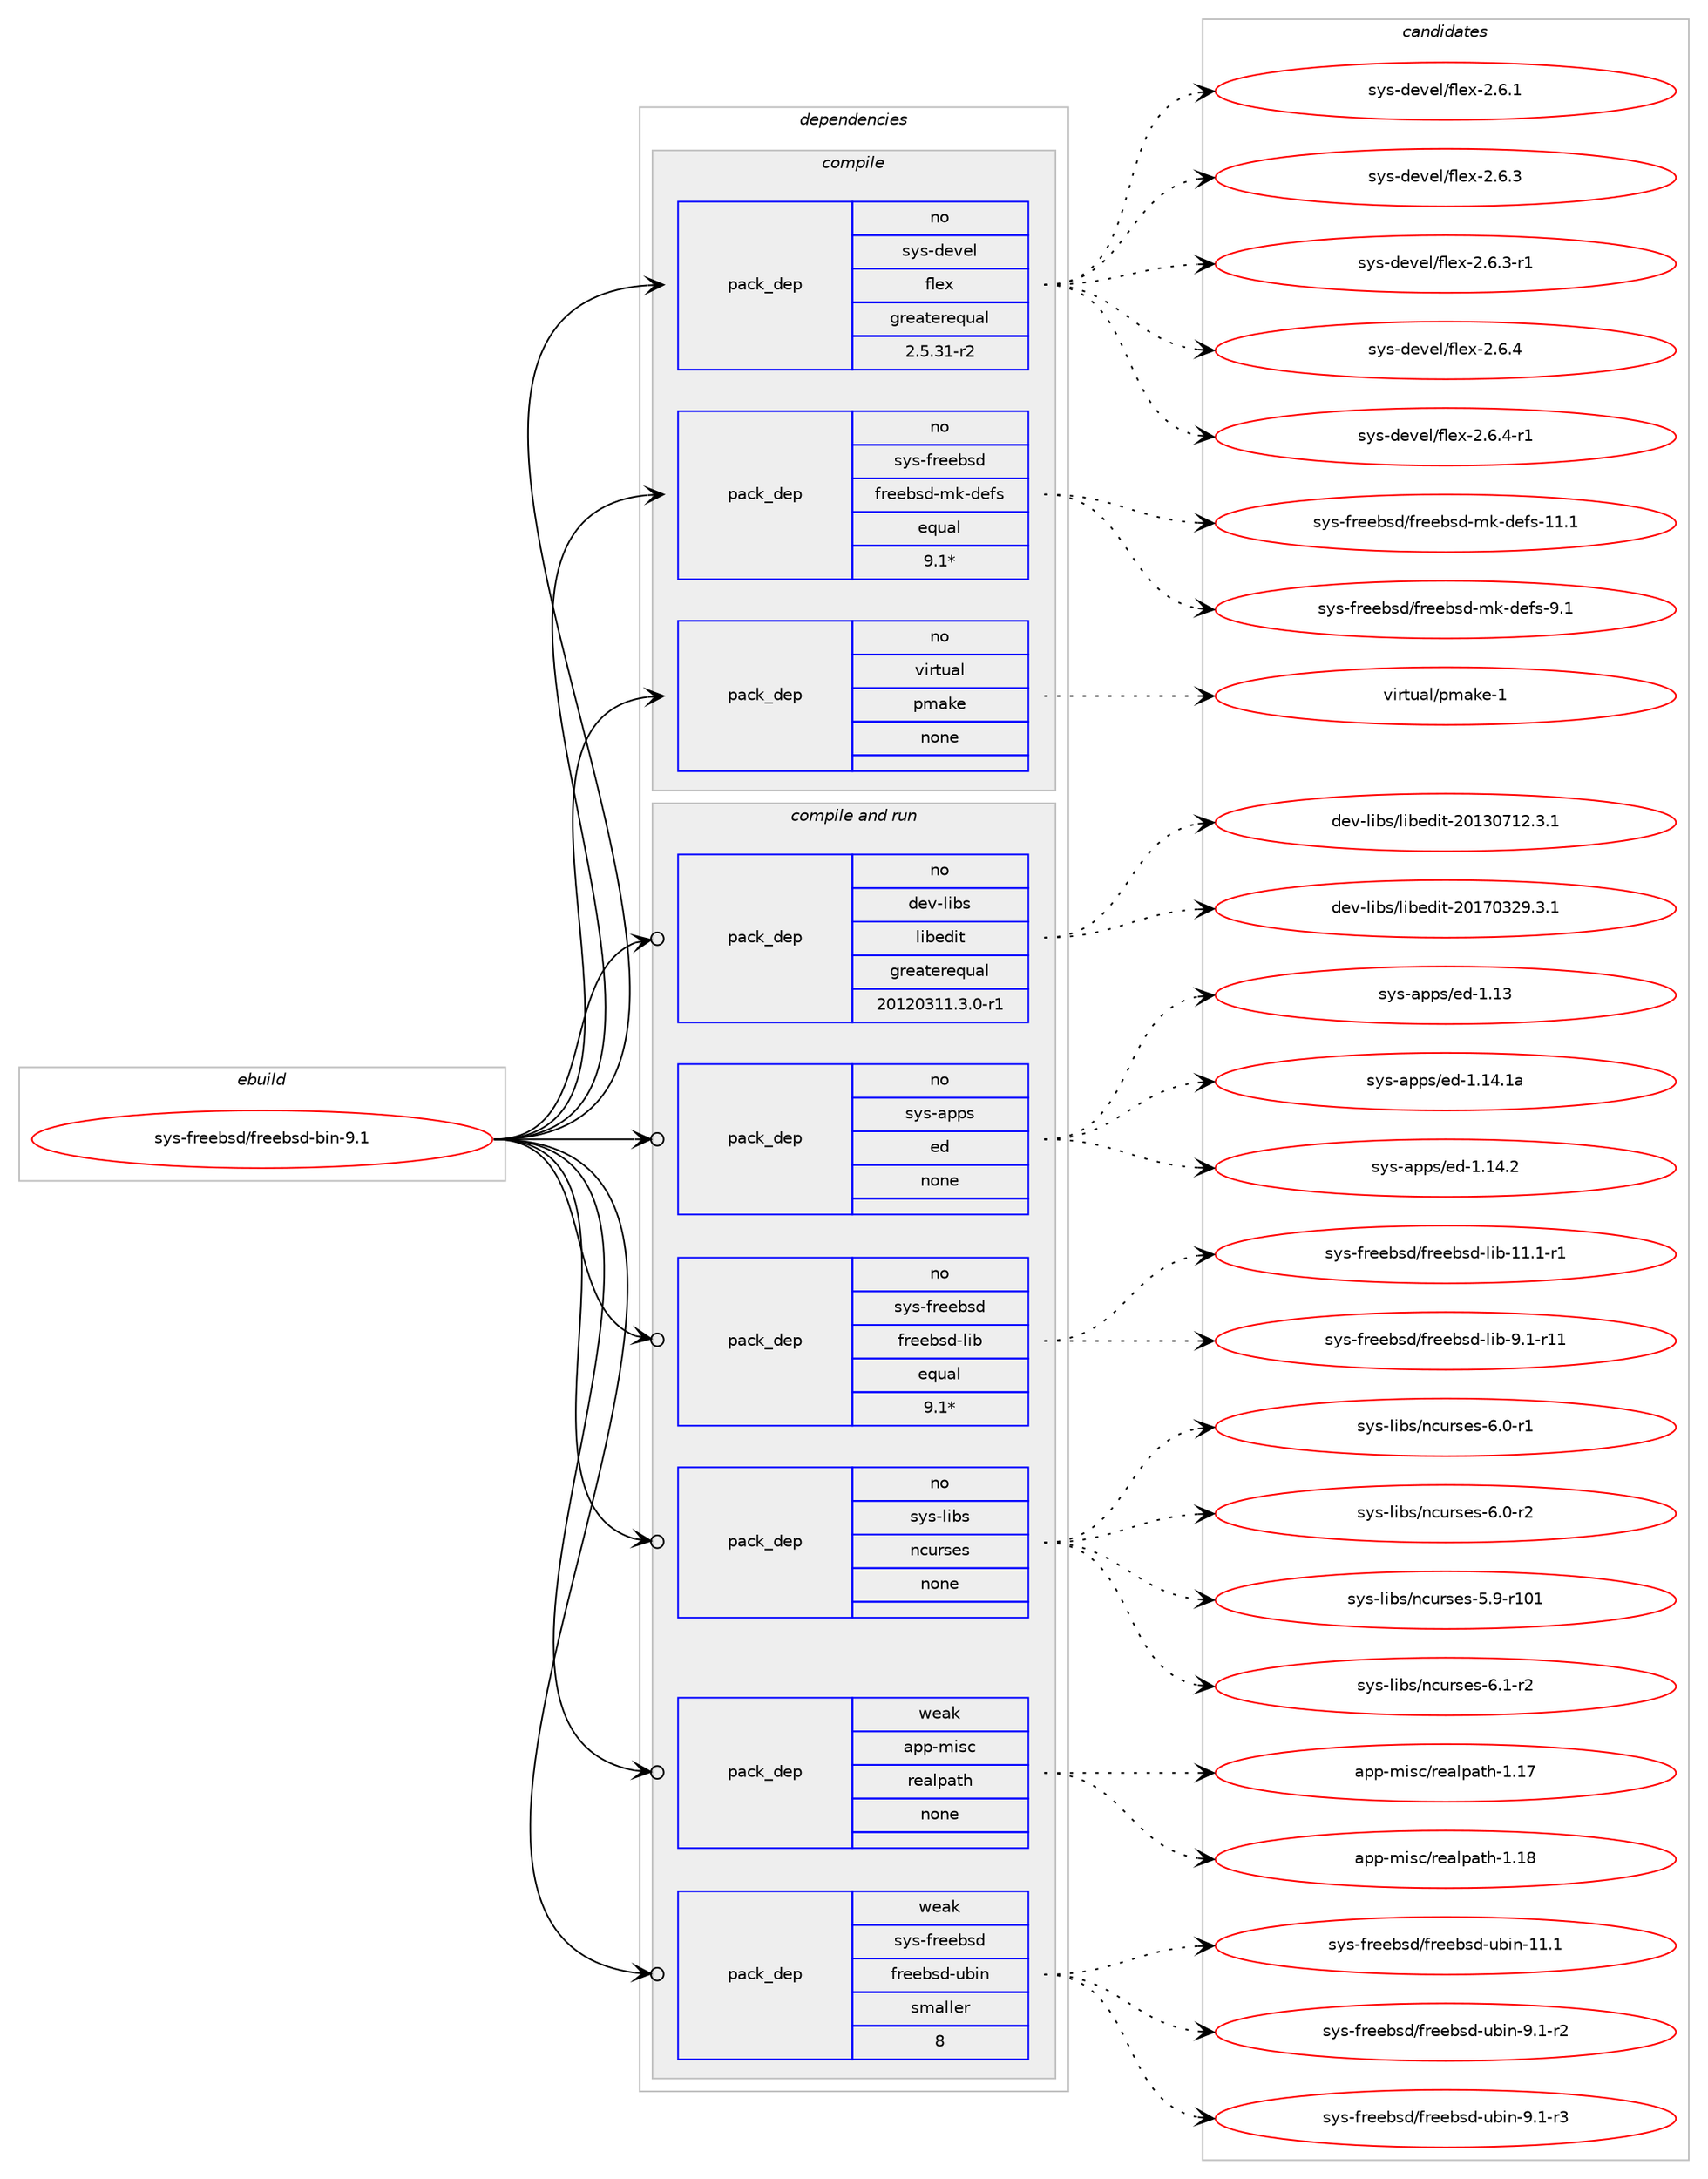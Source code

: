 digraph prolog {

# *************
# Graph options
# *************

newrank=true;
concentrate=true;
compound=true;
graph [rankdir=LR,fontname=Helvetica,fontsize=10,ranksep=1.5];#, ranksep=2.5, nodesep=0.2];
edge  [arrowhead=vee];
node  [fontname=Helvetica,fontsize=10];

# **********
# The ebuild
# **********

subgraph cluster_leftcol {
color=gray;
rank=same;
label=<<i>ebuild</i>>;
id [label="sys-freebsd/freebsd-bin-9.1", color=red, width=4, href="../sys-freebsd/freebsd-bin-9.1.svg"];
}

# ****************
# The dependencies
# ****************

subgraph cluster_midcol {
color=gray;
label=<<i>dependencies</i>>;
subgraph cluster_compile {
fillcolor="#eeeeee";
style=filled;
label=<<i>compile</i>>;
subgraph pack7241 {
dependency7896 [label=<<TABLE BORDER="0" CELLBORDER="1" CELLSPACING="0" CELLPADDING="4" WIDTH="220"><TR><TD ROWSPAN="6" CELLPADDING="30">pack_dep</TD></TR><TR><TD WIDTH="110">no</TD></TR><TR><TD>sys-devel</TD></TR><TR><TD>flex</TD></TR><TR><TD>greaterequal</TD></TR><TR><TD>2.5.31-r2</TD></TR></TABLE>>, shape=none, color=blue];
}
id:e -> dependency7896:w [weight=20,style="solid",arrowhead="vee"];
subgraph pack7242 {
dependency7897 [label=<<TABLE BORDER="0" CELLBORDER="1" CELLSPACING="0" CELLPADDING="4" WIDTH="220"><TR><TD ROWSPAN="6" CELLPADDING="30">pack_dep</TD></TR><TR><TD WIDTH="110">no</TD></TR><TR><TD>sys-freebsd</TD></TR><TR><TD>freebsd-mk-defs</TD></TR><TR><TD>equal</TD></TR><TR><TD>9.1*</TD></TR></TABLE>>, shape=none, color=blue];
}
id:e -> dependency7897:w [weight=20,style="solid",arrowhead="vee"];
subgraph pack7243 {
dependency7898 [label=<<TABLE BORDER="0" CELLBORDER="1" CELLSPACING="0" CELLPADDING="4" WIDTH="220"><TR><TD ROWSPAN="6" CELLPADDING="30">pack_dep</TD></TR><TR><TD WIDTH="110">no</TD></TR><TR><TD>virtual</TD></TR><TR><TD>pmake</TD></TR><TR><TD>none</TD></TR><TR><TD></TD></TR></TABLE>>, shape=none, color=blue];
}
id:e -> dependency7898:w [weight=20,style="solid",arrowhead="vee"];
}
subgraph cluster_compileandrun {
fillcolor="#eeeeee";
style=filled;
label=<<i>compile and run</i>>;
subgraph pack7244 {
dependency7899 [label=<<TABLE BORDER="0" CELLBORDER="1" CELLSPACING="0" CELLPADDING="4" WIDTH="220"><TR><TD ROWSPAN="6" CELLPADDING="30">pack_dep</TD></TR><TR><TD WIDTH="110">no</TD></TR><TR><TD>dev-libs</TD></TR><TR><TD>libedit</TD></TR><TR><TD>greaterequal</TD></TR><TR><TD>20120311.3.0-r1</TD></TR></TABLE>>, shape=none, color=blue];
}
id:e -> dependency7899:w [weight=20,style="solid",arrowhead="odotvee"];
subgraph pack7245 {
dependency7900 [label=<<TABLE BORDER="0" CELLBORDER="1" CELLSPACING="0" CELLPADDING="4" WIDTH="220"><TR><TD ROWSPAN="6" CELLPADDING="30">pack_dep</TD></TR><TR><TD WIDTH="110">no</TD></TR><TR><TD>sys-apps</TD></TR><TR><TD>ed</TD></TR><TR><TD>none</TD></TR><TR><TD></TD></TR></TABLE>>, shape=none, color=blue];
}
id:e -> dependency7900:w [weight=20,style="solid",arrowhead="odotvee"];
subgraph pack7246 {
dependency7901 [label=<<TABLE BORDER="0" CELLBORDER="1" CELLSPACING="0" CELLPADDING="4" WIDTH="220"><TR><TD ROWSPAN="6" CELLPADDING="30">pack_dep</TD></TR><TR><TD WIDTH="110">no</TD></TR><TR><TD>sys-freebsd</TD></TR><TR><TD>freebsd-lib</TD></TR><TR><TD>equal</TD></TR><TR><TD>9.1*</TD></TR></TABLE>>, shape=none, color=blue];
}
id:e -> dependency7901:w [weight=20,style="solid",arrowhead="odotvee"];
subgraph pack7247 {
dependency7902 [label=<<TABLE BORDER="0" CELLBORDER="1" CELLSPACING="0" CELLPADDING="4" WIDTH="220"><TR><TD ROWSPAN="6" CELLPADDING="30">pack_dep</TD></TR><TR><TD WIDTH="110">no</TD></TR><TR><TD>sys-libs</TD></TR><TR><TD>ncurses</TD></TR><TR><TD>none</TD></TR><TR><TD></TD></TR></TABLE>>, shape=none, color=blue];
}
id:e -> dependency7902:w [weight=20,style="solid",arrowhead="odotvee"];
subgraph pack7248 {
dependency7903 [label=<<TABLE BORDER="0" CELLBORDER="1" CELLSPACING="0" CELLPADDING="4" WIDTH="220"><TR><TD ROWSPAN="6" CELLPADDING="30">pack_dep</TD></TR><TR><TD WIDTH="110">weak</TD></TR><TR><TD>app-misc</TD></TR><TR><TD>realpath</TD></TR><TR><TD>none</TD></TR><TR><TD></TD></TR></TABLE>>, shape=none, color=blue];
}
id:e -> dependency7903:w [weight=20,style="solid",arrowhead="odotvee"];
subgraph pack7249 {
dependency7904 [label=<<TABLE BORDER="0" CELLBORDER="1" CELLSPACING="0" CELLPADDING="4" WIDTH="220"><TR><TD ROWSPAN="6" CELLPADDING="30">pack_dep</TD></TR><TR><TD WIDTH="110">weak</TD></TR><TR><TD>sys-freebsd</TD></TR><TR><TD>freebsd-ubin</TD></TR><TR><TD>smaller</TD></TR><TR><TD>8</TD></TR></TABLE>>, shape=none, color=blue];
}
id:e -> dependency7904:w [weight=20,style="solid",arrowhead="odotvee"];
}
subgraph cluster_run {
fillcolor="#eeeeee";
style=filled;
label=<<i>run</i>>;
}
}

# **************
# The candidates
# **************

subgraph cluster_choices {
rank=same;
color=gray;
label=<<i>candidates</i>>;

subgraph choice7241 {
color=black;
nodesep=1;
choice1151211154510010111810110847102108101120455046544649 [label="sys-devel/flex-2.6.1", color=red, width=4,href="../sys-devel/flex-2.6.1.svg"];
choice1151211154510010111810110847102108101120455046544651 [label="sys-devel/flex-2.6.3", color=red, width=4,href="../sys-devel/flex-2.6.3.svg"];
choice11512111545100101118101108471021081011204550465446514511449 [label="sys-devel/flex-2.6.3-r1", color=red, width=4,href="../sys-devel/flex-2.6.3-r1.svg"];
choice1151211154510010111810110847102108101120455046544652 [label="sys-devel/flex-2.6.4", color=red, width=4,href="../sys-devel/flex-2.6.4.svg"];
choice11512111545100101118101108471021081011204550465446524511449 [label="sys-devel/flex-2.6.4-r1", color=red, width=4,href="../sys-devel/flex-2.6.4-r1.svg"];
dependency7896:e -> choice1151211154510010111810110847102108101120455046544649:w [style=dotted,weight="100"];
dependency7896:e -> choice1151211154510010111810110847102108101120455046544651:w [style=dotted,weight="100"];
dependency7896:e -> choice11512111545100101118101108471021081011204550465446514511449:w [style=dotted,weight="100"];
dependency7896:e -> choice1151211154510010111810110847102108101120455046544652:w [style=dotted,weight="100"];
dependency7896:e -> choice11512111545100101118101108471021081011204550465446524511449:w [style=dotted,weight="100"];
}
subgraph choice7242 {
color=black;
nodesep=1;
choice1151211154510211410110198115100471021141011019811510045109107451001011021154549494649 [label="sys-freebsd/freebsd-mk-defs-11.1", color=red, width=4,href="../sys-freebsd/freebsd-mk-defs-11.1.svg"];
choice11512111545102114101101981151004710211410110198115100451091074510010110211545574649 [label="sys-freebsd/freebsd-mk-defs-9.1", color=red, width=4,href="../sys-freebsd/freebsd-mk-defs-9.1.svg"];
dependency7897:e -> choice1151211154510211410110198115100471021141011019811510045109107451001011021154549494649:w [style=dotted,weight="100"];
dependency7897:e -> choice11512111545102114101101981151004710211410110198115100451091074510010110211545574649:w [style=dotted,weight="100"];
}
subgraph choice7243 {
color=black;
nodesep=1;
choice1181051141161179710847112109971071014549 [label="virtual/pmake-1", color=red, width=4,href="../virtual/pmake-1.svg"];
dependency7898:e -> choice1181051141161179710847112109971071014549:w [style=dotted,weight="100"];
}
subgraph choice7244 {
color=black;
nodesep=1;
choice1001011184510810598115471081059810110010511645504849514855495046514649 [label="dev-libs/libedit-20130712.3.1", color=red, width=4,href="../dev-libs/libedit-20130712.3.1.svg"];
choice1001011184510810598115471081059810110010511645504849554851505746514649 [label="dev-libs/libedit-20170329.3.1", color=red, width=4,href="../dev-libs/libedit-20170329.3.1.svg"];
dependency7899:e -> choice1001011184510810598115471081059810110010511645504849514855495046514649:w [style=dotted,weight="100"];
dependency7899:e -> choice1001011184510810598115471081059810110010511645504849554851505746514649:w [style=dotted,weight="100"];
}
subgraph choice7245 {
color=black;
nodesep=1;
choice1151211154597112112115471011004549464951 [label="sys-apps/ed-1.13", color=red, width=4,href="../sys-apps/ed-1.13.svg"];
choice1151211154597112112115471011004549464952464997 [label="sys-apps/ed-1.14.1a", color=red, width=4,href="../sys-apps/ed-1.14.1a.svg"];
choice11512111545971121121154710110045494649524650 [label="sys-apps/ed-1.14.2", color=red, width=4,href="../sys-apps/ed-1.14.2.svg"];
dependency7900:e -> choice1151211154597112112115471011004549464951:w [style=dotted,weight="100"];
dependency7900:e -> choice1151211154597112112115471011004549464952464997:w [style=dotted,weight="100"];
dependency7900:e -> choice11512111545971121121154710110045494649524650:w [style=dotted,weight="100"];
}
subgraph choice7246 {
color=black;
nodesep=1;
choice11512111545102114101101981151004710211410110198115100451081059845494946494511449 [label="sys-freebsd/freebsd-lib-11.1-r1", color=red, width=4,href="../sys-freebsd/freebsd-lib-11.1-r1.svg"];
choice11512111545102114101101981151004710211410110198115100451081059845574649451144949 [label="sys-freebsd/freebsd-lib-9.1-r11", color=red, width=4,href="../sys-freebsd/freebsd-lib-9.1-r11.svg"];
dependency7901:e -> choice11512111545102114101101981151004710211410110198115100451081059845494946494511449:w [style=dotted,weight="100"];
dependency7901:e -> choice11512111545102114101101981151004710211410110198115100451081059845574649451144949:w [style=dotted,weight="100"];
}
subgraph choice7247 {
color=black;
nodesep=1;
choice11512111545108105981154711099117114115101115455446484511449 [label="sys-libs/ncurses-6.0-r1", color=red, width=4,href="../sys-libs/ncurses-6.0-r1.svg"];
choice11512111545108105981154711099117114115101115455446484511450 [label="sys-libs/ncurses-6.0-r2", color=red, width=4,href="../sys-libs/ncurses-6.0-r2.svg"];
choice115121115451081059811547110991171141151011154553465745114494849 [label="sys-libs/ncurses-5.9-r101", color=red, width=4,href="../sys-libs/ncurses-5.9-r101.svg"];
choice11512111545108105981154711099117114115101115455446494511450 [label="sys-libs/ncurses-6.1-r2", color=red, width=4,href="../sys-libs/ncurses-6.1-r2.svg"];
dependency7902:e -> choice11512111545108105981154711099117114115101115455446484511449:w [style=dotted,weight="100"];
dependency7902:e -> choice11512111545108105981154711099117114115101115455446484511450:w [style=dotted,weight="100"];
dependency7902:e -> choice115121115451081059811547110991171141151011154553465745114494849:w [style=dotted,weight="100"];
dependency7902:e -> choice11512111545108105981154711099117114115101115455446494511450:w [style=dotted,weight="100"];
}
subgraph choice7248 {
color=black;
nodesep=1;
choice9711211245109105115994711410197108112971161044549464955 [label="app-misc/realpath-1.17", color=red, width=4,href="../app-misc/realpath-1.17.svg"];
choice9711211245109105115994711410197108112971161044549464956 [label="app-misc/realpath-1.18", color=red, width=4,href="../app-misc/realpath-1.18.svg"];
dependency7903:e -> choice9711211245109105115994711410197108112971161044549464955:w [style=dotted,weight="100"];
dependency7903:e -> choice9711211245109105115994711410197108112971161044549464956:w [style=dotted,weight="100"];
}
subgraph choice7249 {
color=black;
nodesep=1;
choice1151211154510211410110198115100471021141011019811510045117981051104549494649 [label="sys-freebsd/freebsd-ubin-11.1", color=red, width=4,href="../sys-freebsd/freebsd-ubin-11.1.svg"];
choice115121115451021141011019811510047102114101101981151004511798105110455746494511450 [label="sys-freebsd/freebsd-ubin-9.1-r2", color=red, width=4,href="../sys-freebsd/freebsd-ubin-9.1-r2.svg"];
choice115121115451021141011019811510047102114101101981151004511798105110455746494511451 [label="sys-freebsd/freebsd-ubin-9.1-r3", color=red, width=4,href="../sys-freebsd/freebsd-ubin-9.1-r3.svg"];
dependency7904:e -> choice1151211154510211410110198115100471021141011019811510045117981051104549494649:w [style=dotted,weight="100"];
dependency7904:e -> choice115121115451021141011019811510047102114101101981151004511798105110455746494511450:w [style=dotted,weight="100"];
dependency7904:e -> choice115121115451021141011019811510047102114101101981151004511798105110455746494511451:w [style=dotted,weight="100"];
}
}

}
